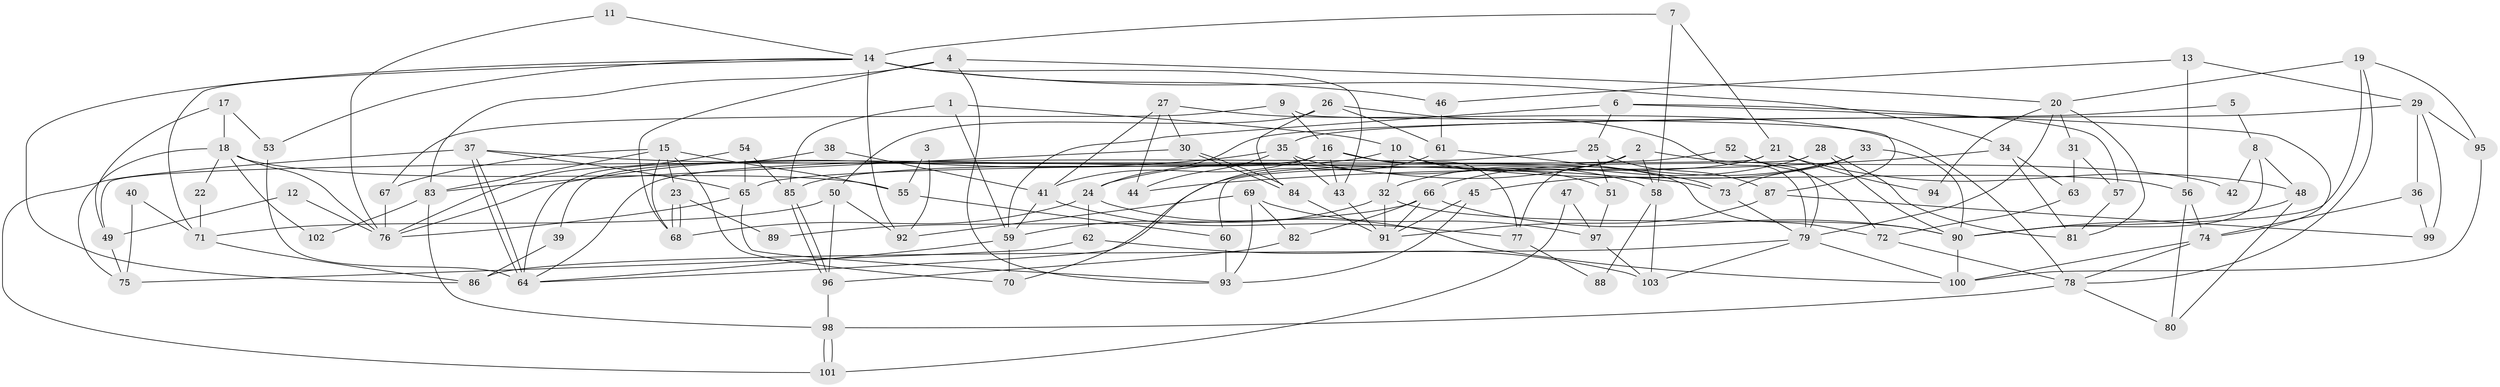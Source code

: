 // Generated by graph-tools (version 1.1) at 2025/50/03/09/25 04:50:29]
// undirected, 103 vertices, 206 edges
graph export_dot {
graph [start="1"]
  node [color=gray90,style=filled];
  1;
  2;
  3;
  4;
  5;
  6;
  7;
  8;
  9;
  10;
  11;
  12;
  13;
  14;
  15;
  16;
  17;
  18;
  19;
  20;
  21;
  22;
  23;
  24;
  25;
  26;
  27;
  28;
  29;
  30;
  31;
  32;
  33;
  34;
  35;
  36;
  37;
  38;
  39;
  40;
  41;
  42;
  43;
  44;
  45;
  46;
  47;
  48;
  49;
  50;
  51;
  52;
  53;
  54;
  55;
  56;
  57;
  58;
  59;
  60;
  61;
  62;
  63;
  64;
  65;
  66;
  67;
  68;
  69;
  70;
  71;
  72;
  73;
  74;
  75;
  76;
  77;
  78;
  79;
  80;
  81;
  82;
  83;
  84;
  85;
  86;
  87;
  88;
  89;
  90;
  91;
  92;
  93;
  94;
  95;
  96;
  97;
  98;
  99;
  100;
  101;
  102;
  103;
  1 -- 59;
  1 -- 85;
  1 -- 10;
  2 -- 58;
  2 -- 24;
  2 -- 42;
  2 -- 77;
  3 -- 55;
  3 -- 92;
  4 -- 20;
  4 -- 68;
  4 -- 83;
  4 -- 93;
  5 -- 8;
  5 -- 24;
  6 -- 59;
  6 -- 74;
  6 -- 25;
  6 -- 57;
  7 -- 14;
  7 -- 21;
  7 -- 58;
  8 -- 48;
  8 -- 90;
  8 -- 42;
  9 -- 16;
  9 -- 87;
  9 -- 67;
  10 -- 32;
  10 -- 51;
  10 -- 56;
  10 -- 85;
  11 -- 76;
  11 -- 14;
  12 -- 76;
  12 -- 49;
  13 -- 29;
  13 -- 56;
  13 -- 46;
  14 -- 46;
  14 -- 43;
  14 -- 34;
  14 -- 53;
  14 -- 71;
  14 -- 86;
  14 -- 92;
  15 -- 68;
  15 -- 83;
  15 -- 23;
  15 -- 55;
  15 -- 67;
  15 -- 70;
  16 -- 72;
  16 -- 41;
  16 -- 39;
  16 -- 43;
  16 -- 77;
  17 -- 53;
  17 -- 18;
  17 -- 49;
  18 -- 76;
  18 -- 55;
  18 -- 22;
  18 -- 75;
  18 -- 102;
  19 -- 20;
  19 -- 78;
  19 -- 90;
  19 -- 95;
  20 -- 81;
  20 -- 79;
  20 -- 31;
  20 -- 94;
  21 -- 64;
  21 -- 48;
  21 -- 49;
  21 -- 94;
  22 -- 71;
  23 -- 68;
  23 -- 68;
  23 -- 89;
  24 -- 100;
  24 -- 62;
  24 -- 68;
  25 -- 51;
  25 -- 64;
  25 -- 87;
  26 -- 84;
  26 -- 50;
  26 -- 61;
  26 -- 79;
  27 -- 30;
  27 -- 41;
  27 -- 44;
  27 -- 78;
  28 -- 81;
  28 -- 90;
  28 -- 32;
  28 -- 60;
  29 -- 95;
  29 -- 35;
  29 -- 36;
  29 -- 99;
  30 -- 83;
  30 -- 84;
  30 -- 84;
  31 -- 63;
  31 -- 57;
  32 -- 90;
  32 -- 59;
  32 -- 91;
  33 -- 90;
  33 -- 45;
  33 -- 66;
  33 -- 73;
  34 -- 44;
  34 -- 63;
  34 -- 81;
  35 -- 43;
  35 -- 76;
  35 -- 44;
  35 -- 58;
  36 -- 74;
  36 -- 99;
  37 -- 73;
  37 -- 64;
  37 -- 64;
  37 -- 65;
  37 -- 101;
  38 -- 64;
  38 -- 41;
  39 -- 86;
  40 -- 75;
  40 -- 71;
  41 -- 59;
  41 -- 77;
  43 -- 91;
  45 -- 93;
  45 -- 91;
  46 -- 61;
  47 -- 101;
  47 -- 97;
  48 -- 80;
  48 -- 90;
  49 -- 75;
  50 -- 71;
  50 -- 92;
  50 -- 96;
  51 -- 97;
  52 -- 79;
  52 -- 65;
  52 -- 72;
  53 -- 64;
  54 -- 85;
  54 -- 76;
  54 -- 65;
  55 -- 60;
  56 -- 74;
  56 -- 80;
  57 -- 81;
  58 -- 88;
  58 -- 103;
  59 -- 64;
  59 -- 70;
  60 -- 93;
  61 -- 70;
  61 -- 73;
  62 -- 75;
  62 -- 103;
  63 -- 72;
  65 -- 76;
  65 -- 93;
  66 -- 91;
  66 -- 82;
  66 -- 89;
  66 -- 90;
  67 -- 76;
  69 -- 93;
  69 -- 82;
  69 -- 92;
  69 -- 97;
  71 -- 86;
  72 -- 78;
  73 -- 79;
  74 -- 100;
  74 -- 78;
  77 -- 88;
  78 -- 98;
  78 -- 80;
  79 -- 86;
  79 -- 100;
  79 -- 103;
  82 -- 96;
  83 -- 98;
  83 -- 102;
  84 -- 91;
  85 -- 96;
  85 -- 96;
  87 -- 99;
  87 -- 91;
  90 -- 100;
  95 -- 100;
  96 -- 98;
  97 -- 103;
  98 -- 101;
  98 -- 101;
}
